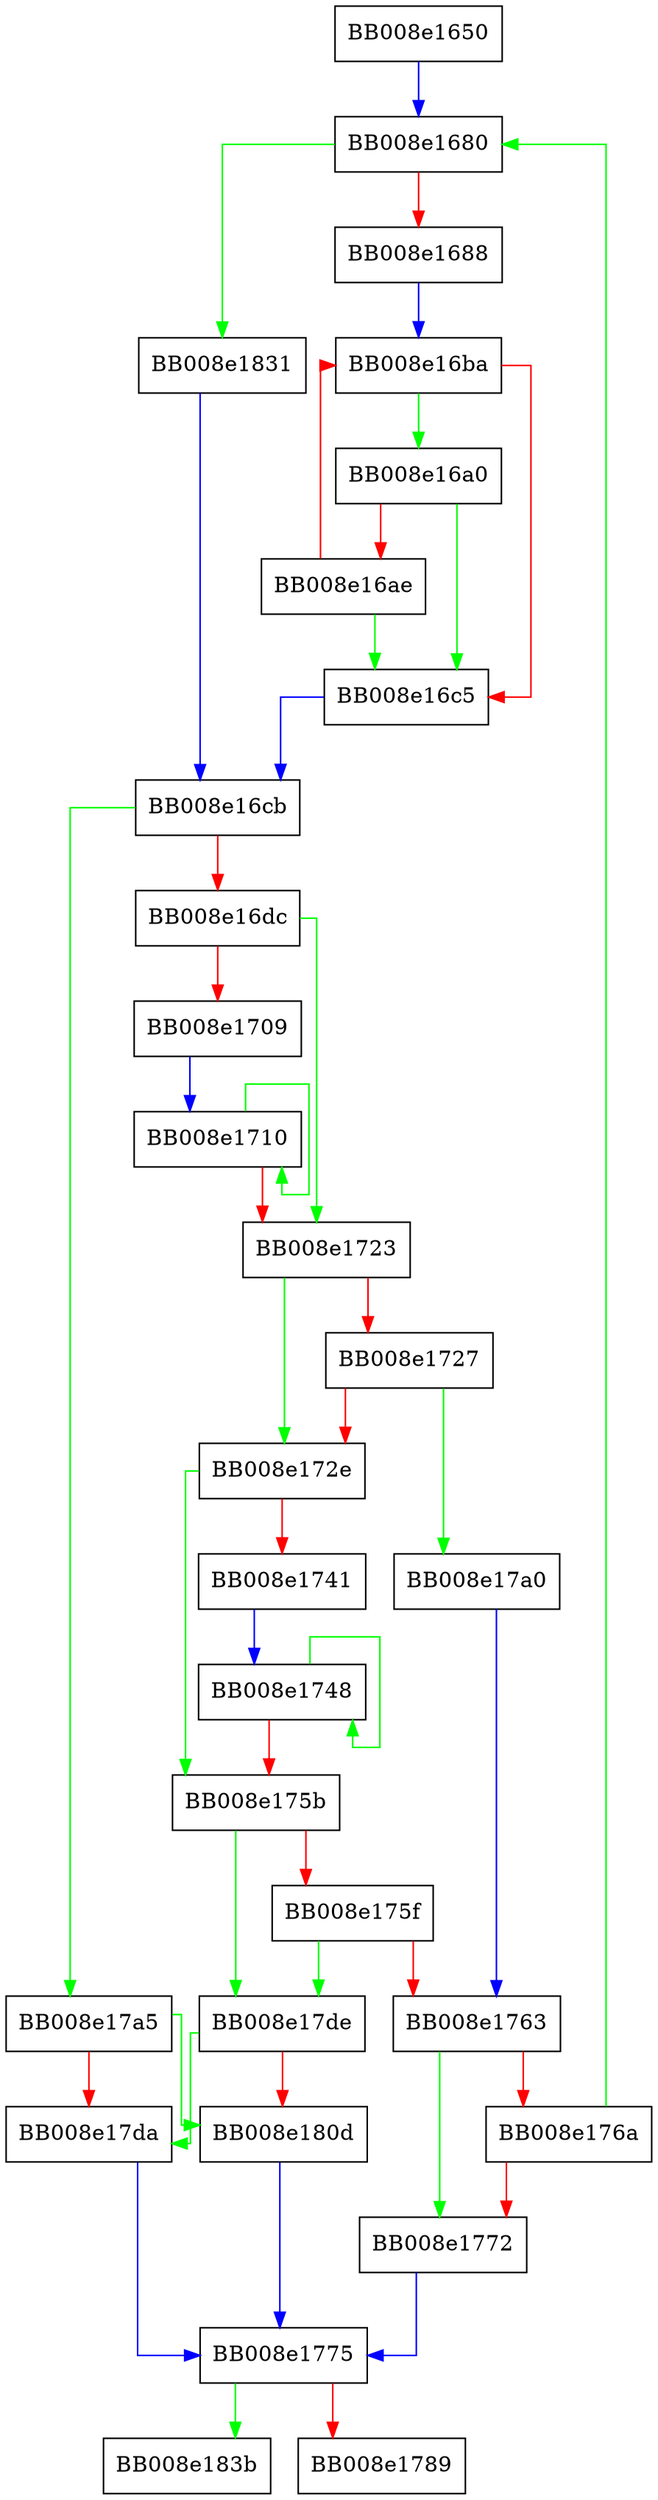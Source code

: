digraph arg_trimdomain_list {
  node [shape="box"];
  graph [splines=ortho];
  BB008e1650 -> BB008e1680 [color="blue"];
  BB008e1680 -> BB008e1831 [color="green"];
  BB008e1680 -> BB008e1688 [color="red"];
  BB008e1688 -> BB008e16ba [color="blue"];
  BB008e16a0 -> BB008e16c5 [color="green"];
  BB008e16a0 -> BB008e16ae [color="red"];
  BB008e16ae -> BB008e16c5 [color="green"];
  BB008e16ae -> BB008e16ba [color="red"];
  BB008e16ba -> BB008e16a0 [color="green"];
  BB008e16ba -> BB008e16c5 [color="red"];
  BB008e16c5 -> BB008e16cb [color="blue"];
  BB008e16cb -> BB008e17a5 [color="green"];
  BB008e16cb -> BB008e16dc [color="red"];
  BB008e16dc -> BB008e1723 [color="green"];
  BB008e16dc -> BB008e1709 [color="red"];
  BB008e1709 -> BB008e1710 [color="blue"];
  BB008e1710 -> BB008e1710 [color="green"];
  BB008e1710 -> BB008e1723 [color="red"];
  BB008e1723 -> BB008e172e [color="green"];
  BB008e1723 -> BB008e1727 [color="red"];
  BB008e1727 -> BB008e17a0 [color="green"];
  BB008e1727 -> BB008e172e [color="red"];
  BB008e172e -> BB008e175b [color="green"];
  BB008e172e -> BB008e1741 [color="red"];
  BB008e1741 -> BB008e1748 [color="blue"];
  BB008e1748 -> BB008e1748 [color="green"];
  BB008e1748 -> BB008e175b [color="red"];
  BB008e175b -> BB008e17de [color="green"];
  BB008e175b -> BB008e175f [color="red"];
  BB008e175f -> BB008e17de [color="green"];
  BB008e175f -> BB008e1763 [color="red"];
  BB008e1763 -> BB008e1772 [color="green"];
  BB008e1763 -> BB008e176a [color="red"];
  BB008e176a -> BB008e1680 [color="green"];
  BB008e176a -> BB008e1772 [color="red"];
  BB008e1772 -> BB008e1775 [color="blue"];
  BB008e1775 -> BB008e183b [color="green"];
  BB008e1775 -> BB008e1789 [color="red"];
  BB008e17a0 -> BB008e1763 [color="blue"];
  BB008e17a5 -> BB008e180d [color="green"];
  BB008e17a5 -> BB008e17da [color="red"];
  BB008e17da -> BB008e1775 [color="blue"];
  BB008e17de -> BB008e17da [color="green"];
  BB008e17de -> BB008e180d [color="red"];
  BB008e180d -> BB008e1775 [color="blue"];
  BB008e1831 -> BB008e16cb [color="blue"];
}